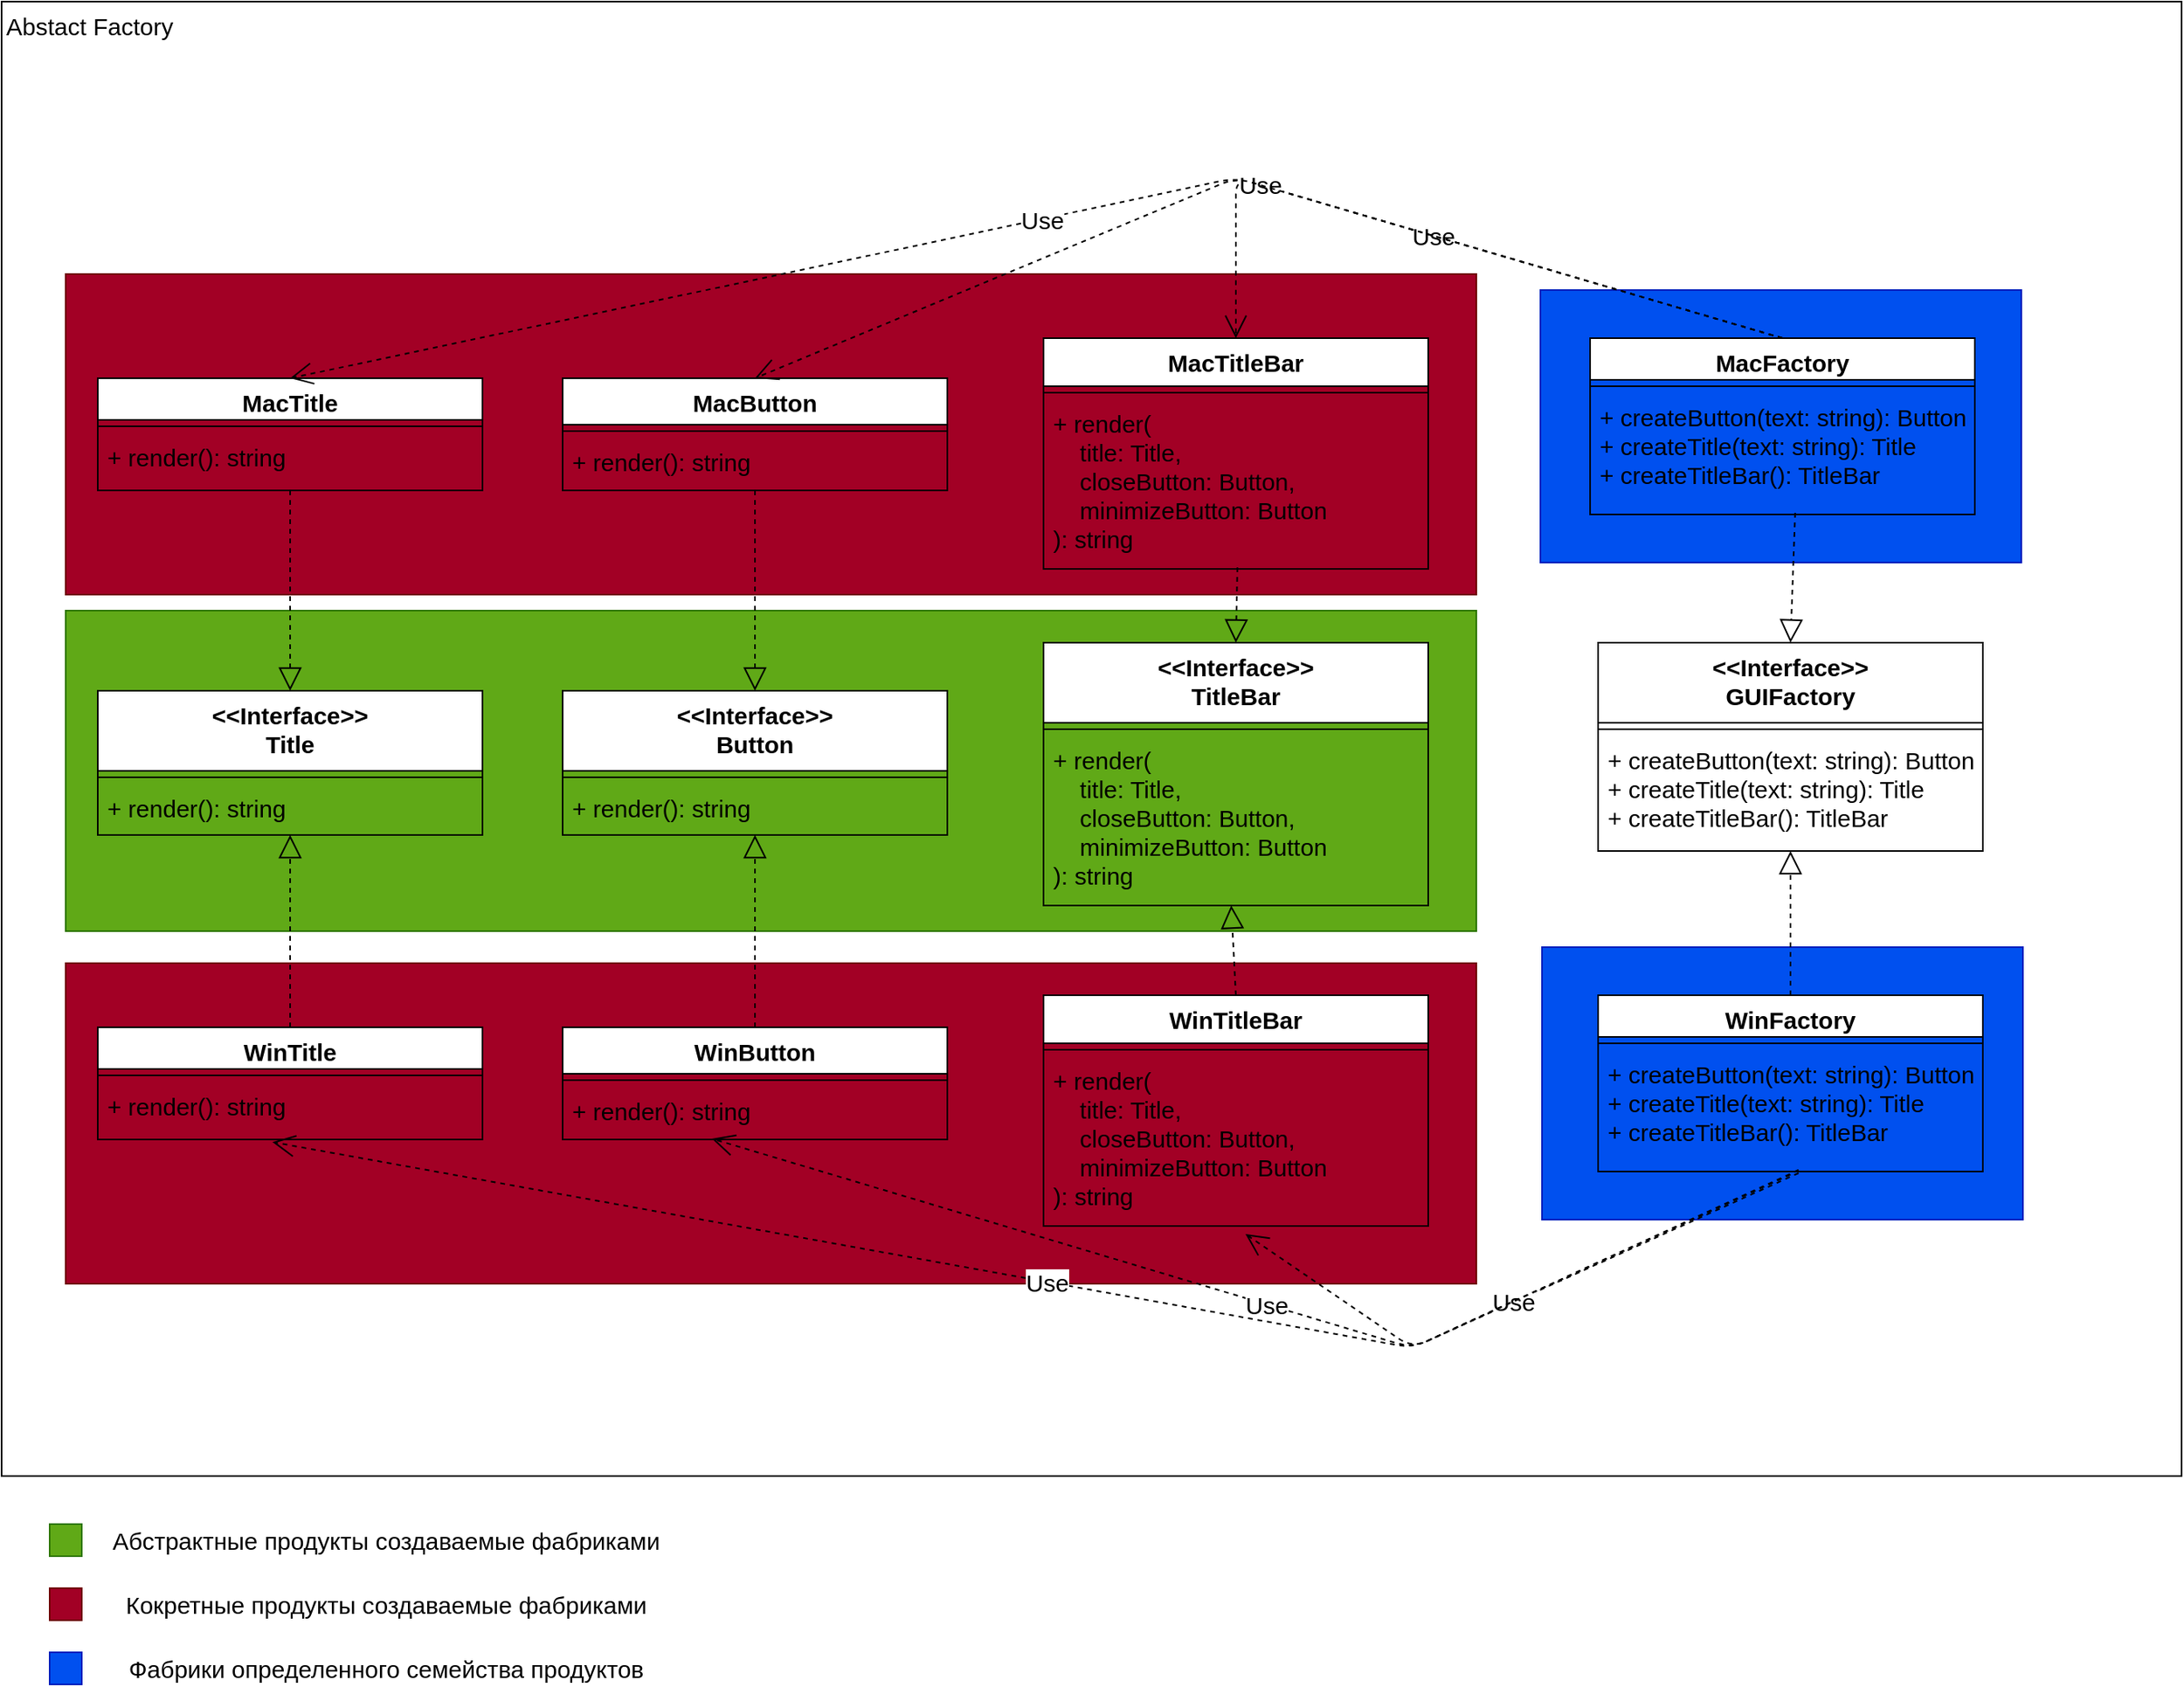 <mxfile>
    <diagram id="dRo-2qExtUP4PCNZQvC7" name="Страница 1">
        <mxGraphModel dx="669" dy="970" grid="1" gridSize="10" guides="1" tooltips="1" connect="1" arrows="1" fold="1" page="1" pageScale="1" pageWidth="827" pageHeight="1169" math="0" shadow="0">
            <root>
                <mxCell id="0"/>
                <mxCell id="1" parent="0"/>
                <mxCell id="2" value="" style="rounded=0;whiteSpace=wrap;html=1;" parent="1" vertex="1">
                    <mxGeometry x="10" y="10" width="1360" height="920" as="geometry"/>
                </mxCell>
                <mxCell id="67" value="" style="rounded=0;whiteSpace=wrap;html=1;fontSize=15;fillColor=#0050ef;fontColor=#ffffff;strokeColor=#001DBC;" parent="1" vertex="1">
                    <mxGeometry x="971" y="600" width="300" height="170" as="geometry"/>
                </mxCell>
                <mxCell id="66" value="" style="rounded=0;whiteSpace=wrap;html=1;fontSize=15;fillColor=#0050ef;fontColor=#ffffff;strokeColor=#001DBC;" parent="1" vertex="1">
                    <mxGeometry x="970" y="190" width="300" height="170" as="geometry"/>
                </mxCell>
                <mxCell id="63" value="" style="rounded=0;whiteSpace=wrap;html=1;fontSize=15;fillColor=#a20025;fontColor=#ffffff;strokeColor=#6F0000;" parent="1" vertex="1">
                    <mxGeometry x="50" y="610" width="880" height="200" as="geometry"/>
                </mxCell>
                <mxCell id="62" value="" style="rounded=0;whiteSpace=wrap;html=1;fontSize=15;fillColor=#a20025;fontColor=#ffffff;strokeColor=#6F0000;" parent="1" vertex="1">
                    <mxGeometry x="50" y="180" width="880" height="200" as="geometry"/>
                </mxCell>
                <mxCell id="59" value="" style="rounded=0;whiteSpace=wrap;html=1;fontSize=15;fillColor=#60a917;fontColor=#ffffff;strokeColor=#2D7600;" parent="1" vertex="1">
                    <mxGeometry x="50" y="390" width="880" height="200" as="geometry"/>
                </mxCell>
                <mxCell id="3" value="Abstact Factory" style="text;html=1;strokeColor=none;fillColor=none;align=center;verticalAlign=middle;whiteSpace=wrap;rounded=0;fontSize=15;" parent="1" vertex="1">
                    <mxGeometry x="10" y="10" width="110" height="30" as="geometry"/>
                </mxCell>
                <mxCell id="4" value="&lt;&lt;Interface&gt;&gt;&#10;GUIFactory&#10;" style="swimlane;fontStyle=1;align=center;verticalAlign=top;childLayout=stackLayout;horizontal=1;startSize=50;horizontalStack=0;resizeParent=1;resizeParentMax=0;resizeLast=0;collapsible=1;marginBottom=0;fontSize=15;" parent="1" vertex="1">
                    <mxGeometry x="1006" y="410" width="240" height="130" as="geometry"/>
                </mxCell>
                <mxCell id="6" value="" style="line;strokeWidth=1;fillColor=none;align=left;verticalAlign=middle;spacingTop=-1;spacingLeft=3;spacingRight=3;rotatable=0;labelPosition=right;points=[];portConstraint=eastwest;fontSize=15;" parent="4" vertex="1">
                    <mxGeometry y="50" width="240" height="8" as="geometry"/>
                </mxCell>
                <mxCell id="7" value="+ createButton(text: string): Button&#10;+ createTitle(text: string): Title&#10;+ createTitleBar(): TitleBar" style="text;strokeColor=none;fillColor=none;align=left;verticalAlign=top;spacingLeft=4;spacingRight=4;overflow=hidden;rotatable=0;points=[[0,0.5],[1,0.5]];portConstraint=eastwest;fontSize=15;" parent="4" vertex="1">
                    <mxGeometry y="58" width="240" height="72" as="geometry"/>
                </mxCell>
                <mxCell id="8" value="MacFactory" style="swimlane;fontStyle=1;align=center;verticalAlign=top;childLayout=stackLayout;horizontal=1;startSize=26;horizontalStack=0;resizeParent=1;resizeParentMax=0;resizeLast=0;collapsible=1;marginBottom=0;fontSize=15;" parent="1" vertex="1">
                    <mxGeometry x="1001" y="220" width="240" height="110" as="geometry"/>
                </mxCell>
                <mxCell id="10" value="" style="line;strokeWidth=1;fillColor=none;align=left;verticalAlign=middle;spacingTop=-1;spacingLeft=3;spacingRight=3;rotatable=0;labelPosition=right;points=[];portConstraint=eastwest;fontSize=15;" parent="8" vertex="1">
                    <mxGeometry y="26" width="240" height="8" as="geometry"/>
                </mxCell>
                <mxCell id="11" value="+ createButton(text: string): Button&#10;+ createTitle(text: string): Title&#10;+ createTitleBar(): TitleBar" style="text;strokeColor=none;fillColor=none;align=left;verticalAlign=top;spacingLeft=4;spacingRight=4;overflow=hidden;rotatable=0;points=[[0,0.5],[1,0.5]];portConstraint=eastwest;fontSize=15;" parent="8" vertex="1">
                    <mxGeometry y="34" width="240" height="76" as="geometry"/>
                </mxCell>
                <mxCell id="12" value="WinFactory" style="swimlane;fontStyle=1;align=center;verticalAlign=top;childLayout=stackLayout;horizontal=1;startSize=26;horizontalStack=0;resizeParent=1;resizeParentMax=0;resizeLast=0;collapsible=1;marginBottom=0;fontSize=15;" parent="1" vertex="1">
                    <mxGeometry x="1006" y="630" width="240" height="110" as="geometry"/>
                </mxCell>
                <mxCell id="13" value="" style="line;strokeWidth=1;fillColor=none;align=left;verticalAlign=middle;spacingTop=-1;spacingLeft=3;spacingRight=3;rotatable=0;labelPosition=right;points=[];portConstraint=eastwest;fontSize=15;" parent="12" vertex="1">
                    <mxGeometry y="26" width="240" height="8" as="geometry"/>
                </mxCell>
                <mxCell id="14" value="+ createButton(text: string): Button&#10;+ createTitle(text: string): Title&#10;+ createTitleBar(): TitleBar" style="text;strokeColor=none;fillColor=none;align=left;verticalAlign=top;spacingLeft=4;spacingRight=4;overflow=hidden;rotatable=0;points=[[0,0.5],[1,0.5]];portConstraint=eastwest;fontSize=15;" parent="12" vertex="1">
                    <mxGeometry y="34" width="240" height="76" as="geometry"/>
                </mxCell>
                <mxCell id="15" value="" style="endArrow=block;dashed=1;endFill=0;endSize=12;html=1;fontSize=15;exitX=0.5;exitY=0;exitDx=0;exitDy=0;" parent="1" source="12" target="7" edge="1">
                    <mxGeometry width="160" relative="1" as="geometry">
                        <mxPoint x="250" y="490" as="sourcePoint"/>
                        <mxPoint x="410" y="490" as="targetPoint"/>
                    </mxGeometry>
                </mxCell>
                <mxCell id="16" value="" style="endArrow=block;dashed=1;endFill=0;endSize=12;html=1;fontSize=15;entryX=0.5;entryY=0;entryDx=0;entryDy=0;exitX=0.533;exitY=0.987;exitDx=0;exitDy=0;exitPerimeter=0;" parent="1" source="11" target="4" edge="1">
                    <mxGeometry width="160" relative="1" as="geometry">
                        <mxPoint x="250" y="490" as="sourcePoint"/>
                        <mxPoint x="410" y="490" as="targetPoint"/>
                    </mxGeometry>
                </mxCell>
                <mxCell id="17" value="&lt;&lt;Interface&gt;&gt;&#10;Button" style="swimlane;fontStyle=1;align=center;verticalAlign=top;childLayout=stackLayout;horizontal=1;startSize=50;horizontalStack=0;resizeParent=1;resizeParentMax=0;resizeLast=0;collapsible=1;marginBottom=0;fontSize=15;" parent="1" vertex="1">
                    <mxGeometry x="360" y="440" width="240" height="90" as="geometry"/>
                </mxCell>
                <mxCell id="19" value="" style="line;strokeWidth=1;fillColor=none;align=left;verticalAlign=middle;spacingTop=-1;spacingLeft=3;spacingRight=3;rotatable=0;labelPosition=right;points=[];portConstraint=eastwest;fontSize=15;" parent="17" vertex="1">
                    <mxGeometry y="50" width="240" height="8" as="geometry"/>
                </mxCell>
                <mxCell id="20" value="+ render(): string" style="text;strokeColor=none;fillColor=none;align=left;verticalAlign=top;spacingLeft=4;spacingRight=4;overflow=hidden;rotatable=0;points=[[0,0.5],[1,0.5]];portConstraint=eastwest;fontSize=15;" parent="17" vertex="1">
                    <mxGeometry y="58" width="240" height="32" as="geometry"/>
                </mxCell>
                <mxCell id="21" value="&lt;&lt;Interface&gt;&gt;&#10;Title" style="swimlane;fontStyle=1;align=center;verticalAlign=top;childLayout=stackLayout;horizontal=1;startSize=50;horizontalStack=0;resizeParent=1;resizeParentMax=0;resizeLast=0;collapsible=1;marginBottom=0;fontSize=15;" parent="1" vertex="1">
                    <mxGeometry x="70" y="440" width="240" height="90" as="geometry"/>
                </mxCell>
                <mxCell id="22" value="" style="line;strokeWidth=1;fillColor=none;align=left;verticalAlign=middle;spacingTop=-1;spacingLeft=3;spacingRight=3;rotatable=0;labelPosition=right;points=[];portConstraint=eastwest;fontSize=15;" parent="21" vertex="1">
                    <mxGeometry y="50" width="240" height="8" as="geometry"/>
                </mxCell>
                <mxCell id="23" value="+ render(): string" style="text;strokeColor=none;fillColor=none;align=left;verticalAlign=top;spacingLeft=4;spacingRight=4;overflow=hidden;rotatable=0;points=[[0,0.5],[1,0.5]];portConstraint=eastwest;fontSize=15;" parent="21" vertex="1">
                    <mxGeometry y="58" width="240" height="32" as="geometry"/>
                </mxCell>
                <mxCell id="24" value="&lt;&lt;Interface&gt;&gt;&#10;TitleBar" style="swimlane;fontStyle=1;align=center;verticalAlign=top;childLayout=stackLayout;horizontal=1;startSize=50;horizontalStack=0;resizeParent=1;resizeParentMax=0;resizeLast=0;collapsible=1;marginBottom=0;fontSize=15;" parent="1" vertex="1">
                    <mxGeometry x="660" y="410" width="240" height="164" as="geometry"/>
                </mxCell>
                <mxCell id="25" value="" style="line;strokeWidth=1;fillColor=none;align=left;verticalAlign=middle;spacingTop=-1;spacingLeft=3;spacingRight=3;rotatable=0;labelPosition=right;points=[];portConstraint=eastwest;fontSize=15;" parent="24" vertex="1">
                    <mxGeometry y="50" width="240" height="8" as="geometry"/>
                </mxCell>
                <mxCell id="26" value="+ render(&#10;    title: Title,&#10;    closeButton: Button,&#10;    minimizeButton: Button&#10;): string" style="text;strokeColor=none;fillColor=none;align=left;verticalAlign=top;spacingLeft=4;spacingRight=4;overflow=hidden;rotatable=0;points=[[0,0.5],[1,0.5]];portConstraint=eastwest;fontSize=15;" parent="24" vertex="1">
                    <mxGeometry y="58" width="240" height="106" as="geometry"/>
                </mxCell>
                <mxCell id="27" value="MacTitle" style="swimlane;fontStyle=1;align=center;verticalAlign=top;childLayout=stackLayout;horizontal=1;startSize=26;horizontalStack=0;resizeParent=1;resizeParentMax=0;resizeLast=0;collapsible=1;marginBottom=0;fontSize=15;" parent="1" vertex="1">
                    <mxGeometry x="70" y="245" width="240" height="70" as="geometry"/>
                </mxCell>
                <mxCell id="29" value="" style="line;strokeWidth=1;fillColor=none;align=left;verticalAlign=middle;spacingTop=-1;spacingLeft=3;spacingRight=3;rotatable=0;labelPosition=right;points=[];portConstraint=eastwest;fontSize=15;" parent="27" vertex="1">
                    <mxGeometry y="26" width="240" height="8" as="geometry"/>
                </mxCell>
                <mxCell id="30" value="+ render(): string" style="text;strokeColor=none;fillColor=none;align=left;verticalAlign=top;spacingLeft=4;spacingRight=4;overflow=hidden;rotatable=0;points=[[0,0.5],[1,0.5]];portConstraint=eastwest;fontSize=15;" parent="27" vertex="1">
                    <mxGeometry y="34" width="240" height="36" as="geometry"/>
                </mxCell>
                <mxCell id="31" value="WinTitle" style="swimlane;fontStyle=1;align=center;verticalAlign=top;childLayout=stackLayout;horizontal=1;startSize=26;horizontalStack=0;resizeParent=1;resizeParentMax=0;resizeLast=0;collapsible=1;marginBottom=0;fontSize=15;" parent="1" vertex="1">
                    <mxGeometry x="70" y="650" width="240" height="70" as="geometry"/>
                </mxCell>
                <mxCell id="32" value="" style="line;strokeWidth=1;fillColor=none;align=left;verticalAlign=middle;spacingTop=-1;spacingLeft=3;spacingRight=3;rotatable=0;labelPosition=right;points=[];portConstraint=eastwest;fontSize=15;" parent="31" vertex="1">
                    <mxGeometry y="26" width="240" height="8" as="geometry"/>
                </mxCell>
                <mxCell id="33" value="+ render(): string" style="text;strokeColor=none;fillColor=none;align=left;verticalAlign=top;spacingLeft=4;spacingRight=4;overflow=hidden;rotatable=0;points=[[0,0.5],[1,0.5]];portConstraint=eastwest;fontSize=15;" parent="31" vertex="1">
                    <mxGeometry y="34" width="240" height="36" as="geometry"/>
                </mxCell>
                <mxCell id="34" value="MacButton" style="swimlane;fontStyle=1;align=center;verticalAlign=top;childLayout=stackLayout;horizontal=1;startSize=29;horizontalStack=0;resizeParent=1;resizeParentMax=0;resizeLast=0;collapsible=1;marginBottom=0;fontSize=15;" parent="1" vertex="1">
                    <mxGeometry x="360" y="245" width="240" height="70" as="geometry"/>
                </mxCell>
                <mxCell id="35" value="" style="line;strokeWidth=1;fillColor=none;align=left;verticalAlign=middle;spacingTop=-1;spacingLeft=3;spacingRight=3;rotatable=0;labelPosition=right;points=[];portConstraint=eastwest;fontSize=15;" parent="34" vertex="1">
                    <mxGeometry y="29" width="240" height="8" as="geometry"/>
                </mxCell>
                <mxCell id="36" value="+ render(): string" style="text;strokeColor=none;fillColor=none;align=left;verticalAlign=top;spacingLeft=4;spacingRight=4;overflow=hidden;rotatable=0;points=[[0,0.5],[1,0.5]];portConstraint=eastwest;fontSize=15;" parent="34" vertex="1">
                    <mxGeometry y="37" width="240" height="33" as="geometry"/>
                </mxCell>
                <mxCell id="37" value="WinButton" style="swimlane;fontStyle=1;align=center;verticalAlign=top;childLayout=stackLayout;horizontal=1;startSize=29;horizontalStack=0;resizeParent=1;resizeParentMax=0;resizeLast=0;collapsible=1;marginBottom=0;fontSize=15;" parent="1" vertex="1">
                    <mxGeometry x="360" y="650" width="240" height="70" as="geometry"/>
                </mxCell>
                <mxCell id="38" value="" style="line;strokeWidth=1;fillColor=none;align=left;verticalAlign=middle;spacingTop=-1;spacingLeft=3;spacingRight=3;rotatable=0;labelPosition=right;points=[];portConstraint=eastwest;fontSize=15;" parent="37" vertex="1">
                    <mxGeometry y="29" width="240" height="8" as="geometry"/>
                </mxCell>
                <mxCell id="39" value="+ render(): string" style="text;strokeColor=none;fillColor=none;align=left;verticalAlign=top;spacingLeft=4;spacingRight=4;overflow=hidden;rotatable=0;points=[[0,0.5],[1,0.5]];portConstraint=eastwest;fontSize=15;" parent="37" vertex="1">
                    <mxGeometry y="37" width="240" height="33" as="geometry"/>
                </mxCell>
                <mxCell id="40" value="MacTitleBar" style="swimlane;fontStyle=1;align=center;verticalAlign=top;childLayout=stackLayout;horizontal=1;startSize=30;horizontalStack=0;resizeParent=1;resizeParentMax=0;resizeLast=0;collapsible=1;marginBottom=0;fontSize=15;" parent="1" vertex="1">
                    <mxGeometry x="660" y="220" width="240" height="144" as="geometry"/>
                </mxCell>
                <mxCell id="41" value="" style="line;strokeWidth=1;fillColor=none;align=left;verticalAlign=middle;spacingTop=-1;spacingLeft=3;spacingRight=3;rotatable=0;labelPosition=right;points=[];portConstraint=eastwest;fontSize=15;" parent="40" vertex="1">
                    <mxGeometry y="30" width="240" height="8" as="geometry"/>
                </mxCell>
                <mxCell id="42" value="+ render(&#10;    title: Title,&#10;    closeButton: Button,&#10;    minimizeButton: Button&#10;): string" style="text;strokeColor=none;fillColor=none;align=left;verticalAlign=top;spacingLeft=4;spacingRight=4;overflow=hidden;rotatable=0;points=[[0,0.5],[1,0.5]];portConstraint=eastwest;fontSize=15;" parent="40" vertex="1">
                    <mxGeometry y="38" width="240" height="106" as="geometry"/>
                </mxCell>
                <mxCell id="43" value="WinTitleBar" style="swimlane;fontStyle=1;align=center;verticalAlign=top;childLayout=stackLayout;horizontal=1;startSize=30;horizontalStack=0;resizeParent=1;resizeParentMax=0;resizeLast=0;collapsible=1;marginBottom=0;fontSize=15;" parent="1" vertex="1">
                    <mxGeometry x="660" y="630" width="240" height="144" as="geometry"/>
                </mxCell>
                <mxCell id="44" value="" style="line;strokeWidth=1;fillColor=none;align=left;verticalAlign=middle;spacingTop=-1;spacingLeft=3;spacingRight=3;rotatable=0;labelPosition=right;points=[];portConstraint=eastwest;fontSize=15;" parent="43" vertex="1">
                    <mxGeometry y="30" width="240" height="8" as="geometry"/>
                </mxCell>
                <mxCell id="45" value="+ render(&#10;    title: Title,&#10;    closeButton: Button,&#10;    minimizeButton: Button&#10;): string" style="text;strokeColor=none;fillColor=none;align=left;verticalAlign=top;spacingLeft=4;spacingRight=4;overflow=hidden;rotatable=0;points=[[0,0.5],[1,0.5]];portConstraint=eastwest;fontSize=15;" parent="43" vertex="1">
                    <mxGeometry y="38" width="240" height="106" as="geometry"/>
                </mxCell>
                <mxCell id="46" value="" style="endArrow=block;dashed=1;endFill=0;endSize=12;html=1;fontSize=15;entryX=0.5;entryY=0;entryDx=0;entryDy=0;exitX=0.504;exitY=0.991;exitDx=0;exitDy=0;exitPerimeter=0;" parent="1" source="42" target="24" edge="1">
                    <mxGeometry width="160" relative="1" as="geometry">
                        <mxPoint x="770" y="370" as="sourcePoint"/>
                        <mxPoint x="1136" y="420" as="targetPoint"/>
                    </mxGeometry>
                </mxCell>
                <mxCell id="47" value="" style="endArrow=block;dashed=1;endFill=0;endSize=12;html=1;fontSize=15;entryX=0.488;entryY=1;entryDx=0;entryDy=0;exitX=0.5;exitY=0;exitDx=0;exitDy=0;entryPerimeter=0;" parent="1" source="43" target="26" edge="1">
                    <mxGeometry width="160" relative="1" as="geometry">
                        <mxPoint x="790.96" y="373.046" as="sourcePoint"/>
                        <mxPoint x="790" y="420" as="targetPoint"/>
                    </mxGeometry>
                </mxCell>
                <mxCell id="48" value="" style="endArrow=block;dashed=1;endFill=0;endSize=12;html=1;fontSize=15;" parent="1" source="34" target="17" edge="1">
                    <mxGeometry width="160" relative="1" as="geometry">
                        <mxPoint x="800.96" y="383.046" as="sourcePoint"/>
                        <mxPoint x="800" y="430" as="targetPoint"/>
                    </mxGeometry>
                </mxCell>
                <mxCell id="49" value="" style="endArrow=block;dashed=1;endFill=0;endSize=12;html=1;fontSize=15;exitX=0.5;exitY=0;exitDx=0;exitDy=0;" parent="1" source="37" target="20" edge="1">
                    <mxGeometry width="160" relative="1" as="geometry">
                        <mxPoint x="490.96" y="332.01" as="sourcePoint"/>
                        <mxPoint x="481" y="530" as="targetPoint"/>
                    </mxGeometry>
                </mxCell>
                <mxCell id="50" value="" style="endArrow=block;dashed=1;endFill=0;endSize=12;html=1;fontSize=15;" parent="1" source="31" target="21" edge="1">
                    <mxGeometry width="160" relative="1" as="geometry">
                        <mxPoint x="490" y="640" as="sourcePoint"/>
                        <mxPoint x="190" y="530" as="targetPoint"/>
                    </mxGeometry>
                </mxCell>
                <mxCell id="51" value="" style="endArrow=block;dashed=1;endFill=0;endSize=12;html=1;fontSize=15;" parent="1" source="27" target="21" edge="1">
                    <mxGeometry width="160" relative="1" as="geometry">
                        <mxPoint x="490.96" y="332.01" as="sourcePoint"/>
                        <mxPoint x="481.12" y="420.992" as="targetPoint"/>
                    </mxGeometry>
                </mxCell>
                <mxCell id="52" value="Use" style="endArrow=open;endSize=12;dashed=1;html=1;fontSize=15;exitX=0.5;exitY=0;exitDx=0;exitDy=0;entryX=0.5;entryY=0;entryDx=0;entryDy=0;" parent="1" source="8" target="40" edge="1">
                    <mxGeometry width="160" relative="1" as="geometry">
                        <mxPoint x="846" y="120" as="sourcePoint"/>
                        <mxPoint x="1006" y="120" as="targetPoint"/>
                        <Array as="points">
                            <mxPoint x="780" y="120"/>
                        </Array>
                    </mxGeometry>
                </mxCell>
                <mxCell id="54" value="Use" style="endArrow=open;endSize=12;dashed=1;html=1;fontSize=15;exitX=0.5;exitY=0;exitDx=0;exitDy=0;entryX=0.5;entryY=0;entryDx=0;entryDy=0;" parent="1" source="8" target="34" edge="1">
                    <mxGeometry width="160" relative="1" as="geometry">
                        <mxPoint x="1131" y="230" as="sourcePoint"/>
                        <mxPoint x="790" y="230" as="targetPoint"/>
                        <Array as="points">
                            <mxPoint x="780" y="120"/>
                        </Array>
                    </mxGeometry>
                </mxCell>
                <mxCell id="55" value="Use" style="endArrow=open;endSize=12;dashed=1;html=1;fontSize=15;exitX=0.5;exitY=0;exitDx=0;exitDy=0;entryX=0.5;entryY=0;entryDx=0;entryDy=0;" parent="1" source="8" target="27" edge="1">
                    <mxGeometry width="160" relative="1" as="geometry">
                        <mxPoint x="1131" y="230" as="sourcePoint"/>
                        <mxPoint x="490" y="230" as="targetPoint"/>
                        <Array as="points">
                            <mxPoint x="780" y="120"/>
                        </Array>
                    </mxGeometry>
                </mxCell>
                <mxCell id="56" value="Use" style="endArrow=open;endSize=12;dashed=1;html=1;fontSize=15;exitX=0.521;exitY=1.013;exitDx=0;exitDy=0;entryX=0.525;entryY=1.047;entryDx=0;entryDy=0;exitPerimeter=0;entryPerimeter=0;" parent="1" source="14" target="45" edge="1">
                    <mxGeometry width="160" relative="1" as="geometry">
                        <mxPoint x="1131" y="810" as="sourcePoint"/>
                        <mxPoint x="790" y="810" as="targetPoint"/>
                        <Array as="points">
                            <mxPoint x="890" y="850"/>
                        </Array>
                    </mxGeometry>
                </mxCell>
                <mxCell id="57" value="Use" style="endArrow=open;endSize=12;dashed=1;html=1;fontSize=15;exitX=0.521;exitY=0.987;exitDx=0;exitDy=0;entryX=0.388;entryY=0.985;entryDx=0;entryDy=0;exitPerimeter=0;entryPerimeter=0;" parent="1" source="14" target="39" edge="1">
                    <mxGeometry width="160" relative="1" as="geometry">
                        <mxPoint x="1141.04" y="750.988" as="sourcePoint"/>
                        <mxPoint x="796" y="788.982" as="targetPoint"/>
                        <Array as="points">
                            <mxPoint x="890" y="850"/>
                        </Array>
                    </mxGeometry>
                </mxCell>
                <mxCell id="58" value="Use" style="endArrow=open;endSize=12;dashed=1;html=1;fontSize=15;entryX=0.454;entryY=1.045;entryDx=0;entryDy=0;entryPerimeter=0;exitX=0.5;exitY=1.026;exitDx=0;exitDy=0;exitPerimeter=0;" parent="1" source="14" target="33" edge="1">
                    <mxGeometry width="160" relative="1" as="geometry">
                        <mxPoint x="1141.04" y="749.012" as="sourcePoint"/>
                        <mxPoint x="463.12" y="742.01" as="targetPoint"/>
                        <Array as="points">
                            <mxPoint x="890" y="850"/>
                        </Array>
                    </mxGeometry>
                </mxCell>
                <mxCell id="60" value="" style="rounded=0;whiteSpace=wrap;html=1;fontSize=15;fillColor=#60a917;fontColor=#ffffff;strokeColor=#2D7600;" parent="1" vertex="1">
                    <mxGeometry x="40" y="960" width="20" height="20" as="geometry"/>
                </mxCell>
                <mxCell id="61" value="Абстрактные продукты создаваемые фабриками" style="text;html=1;strokeColor=none;fillColor=none;align=center;verticalAlign=middle;whiteSpace=wrap;rounded=0;fontSize=15;" parent="1" vertex="1">
                    <mxGeometry x="70" y="955" width="360" height="30" as="geometry"/>
                </mxCell>
                <mxCell id="64" value="" style="rounded=0;whiteSpace=wrap;html=1;fontSize=15;fillColor=#a20025;fontColor=#ffffff;strokeColor=#6F0000;" parent="1" vertex="1">
                    <mxGeometry x="40" y="1000" width="20" height="20" as="geometry"/>
                </mxCell>
                <mxCell id="65" value="Кокретные продукты создаваемые фабриками" style="text;html=1;strokeColor=none;fillColor=none;align=center;verticalAlign=middle;whiteSpace=wrap;rounded=0;fontSize=15;" parent="1" vertex="1">
                    <mxGeometry x="70" y="995" width="360" height="30" as="geometry"/>
                </mxCell>
                <mxCell id="68" value="" style="rounded=0;whiteSpace=wrap;html=1;fontSize=15;fillColor=#0050ef;fontColor=#ffffff;strokeColor=#001DBC;" parent="1" vertex="1">
                    <mxGeometry x="40" y="1040" width="20" height="20" as="geometry"/>
                </mxCell>
                <mxCell id="69" value="Фабрики определенного семейства продуктов" style="text;html=1;strokeColor=none;fillColor=none;align=center;verticalAlign=middle;whiteSpace=wrap;rounded=0;fontSize=15;" parent="1" vertex="1">
                    <mxGeometry x="70" y="1035" width="360" height="30" as="geometry"/>
                </mxCell>
            </root>
        </mxGraphModel>
    </diagram>
</mxfile>
